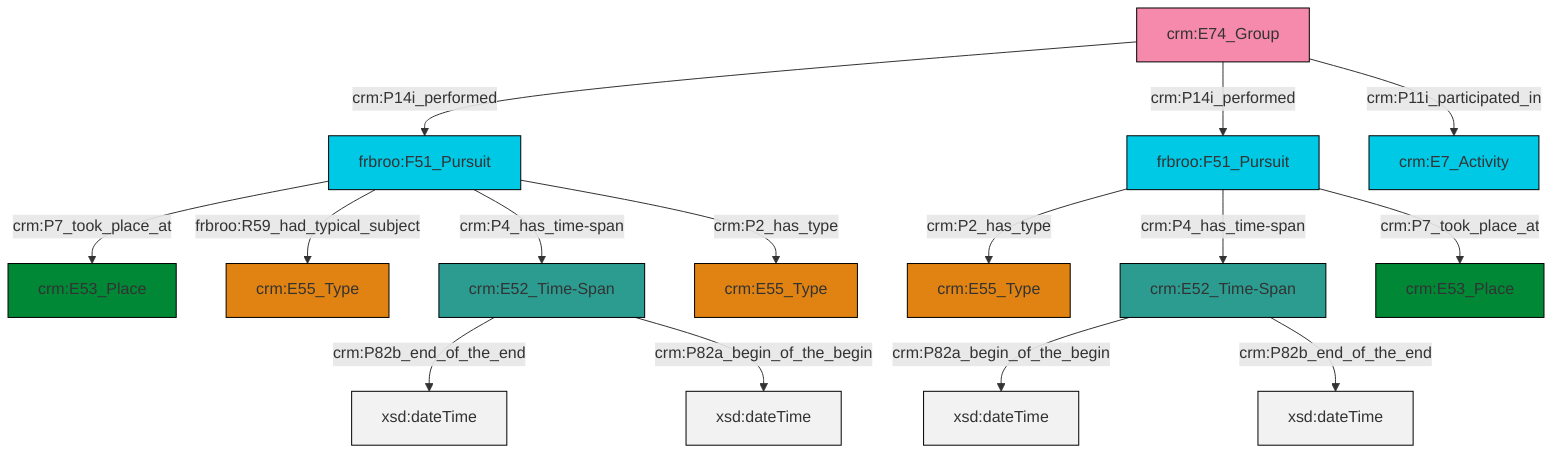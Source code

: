 graph TD
classDef Literal fill:#f2f2f2,stroke:#000000;
classDef CRM_Entity fill:#FFFFFF,stroke:#000000;
classDef Temporal_Entity fill:#00C9E6, stroke:#000000;
classDef Type fill:#E18312, stroke:#000000;
classDef Time-Span fill:#2C9C91, stroke:#000000;
classDef Appellation fill:#FFEB7F, stroke:#000000;
classDef Place fill:#008836, stroke:#000000;
classDef Persistent_Item fill:#B266B2, stroke:#000000;
classDef Conceptual_Object fill:#FFD700, stroke:#000000;
classDef Physical_Thing fill:#D2B48C, stroke:#000000;
classDef Actor fill:#f58aad, stroke:#000000;
classDef PC_Classes fill:#4ce600, stroke:#000000;
classDef Multi fill:#cccccc,stroke:#000000;

0["crm:E74_Group"]:::Actor -->|crm:P14i_performed| 1["frbroo:F51_Pursuit"]:::Temporal_Entity
2["frbroo:F51_Pursuit"]:::Temporal_Entity -->|crm:P2_has_type| 3["crm:E55_Type"]:::Type
2["frbroo:F51_Pursuit"]:::Temporal_Entity -->|crm:P4_has_time-span| 6["crm:E52_Time-Span"]:::Time-Span
1["frbroo:F51_Pursuit"]:::Temporal_Entity -->|crm:P7_took_place_at| 7["crm:E53_Place"]:::Place
8["crm:E52_Time-Span"]:::Time-Span -->|crm:P82b_end_of_the_end| 9[xsd:dateTime]:::Literal
1["frbroo:F51_Pursuit"]:::Temporal_Entity -->|frbroo:R59_had_typical_subject| 4["crm:E55_Type"]:::Type
8["crm:E52_Time-Span"]:::Time-Span -->|crm:P82a_begin_of_the_begin| 14[xsd:dateTime]:::Literal
2["frbroo:F51_Pursuit"]:::Temporal_Entity -->|crm:P7_took_place_at| 16["crm:E53_Place"]:::Place
1["frbroo:F51_Pursuit"]:::Temporal_Entity -->|crm:P4_has_time-span| 8["crm:E52_Time-Span"]:::Time-Span
0["crm:E74_Group"]:::Actor -->|crm:P14i_performed| 2["frbroo:F51_Pursuit"]:::Temporal_Entity
1["frbroo:F51_Pursuit"]:::Temporal_Entity -->|crm:P2_has_type| 10["crm:E55_Type"]:::Type
0["crm:E74_Group"]:::Actor -->|crm:P11i_participated_in| 12["crm:E7_Activity"]:::Temporal_Entity
6["crm:E52_Time-Span"]:::Time-Span -->|crm:P82a_begin_of_the_begin| 25[xsd:dateTime]:::Literal
6["crm:E52_Time-Span"]:::Time-Span -->|crm:P82b_end_of_the_end| 26[xsd:dateTime]:::Literal